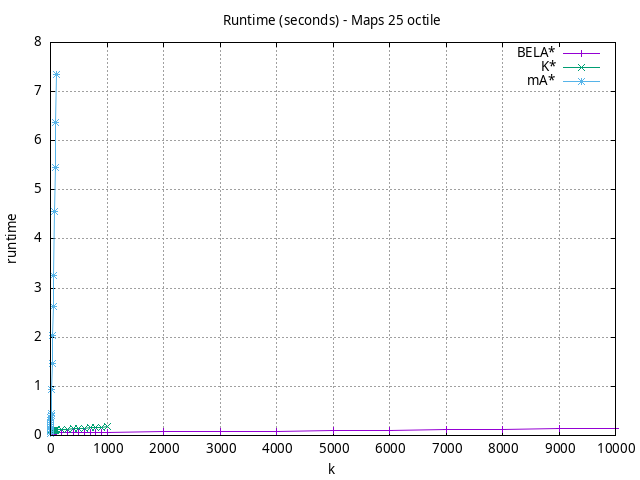 #!/usr/bin/gnuplot
# -*- coding: utf-8 -*-
#
# results/maps/octile/25/random512-25.heuristic.octile.runtime.gnuplot
#
# Started on 12/06/2023 14:54:40
# Author: Carlos Linares López
set grid
set xlabel "k"
set ylabel "runtime"

set title "Runtime (seconds) - Maps 25 octile"

set terminal png enhanced font "Ariel,10"
set output 'random512-25.heuristic.octile.runtime.png'

plot "-" title "BELA*"      with linesp, "-" title "K*"      with linesp, "-" title "mA*"      with linesp

	1 0.053777280999999996
	2 0.053946264
	3 0.054498311
	4 0.05444795699999999
	5 0.055135885
	6 0.05517210599999999
	7 0.05519675
	8 0.055314572
	9 0.055897551
	10 0.054877935999999995
	20 0.055220873
	30 0.055718691
	40 0.055549501999999994
	50 0.05622175500000001
	60 0.056449149
	70 0.056209758
	80 0.05635961899999999
	90 0.05691947599999999
	100 0.05649077000000001
	200 0.057018522999999995
	300 0.05796245
	400 0.058615220999999995
	500 0.059673409999999996
	600 0.059864356
	700 0.060419137000000005
	800 0.061504162
	900 0.06279199600000002
	1000 0.06324304900000001
	2000 0.073194615
	3000 0.07871833
	4000 0.08718039699999998
	5000 0.09731808599999997
	6000 0.10865449600000002
	7000 0.117470681
	8000 0.126694578
	9000 0.13555648
	10000 0.14469718
end
	1 0.08006523699999998
	2 0.08885260800000001
	3 0.09103936900000001
	4 0.092322606
	5 0.09476354899999999
	6 0.10060692399999999
	7 0.100183886
	8 0.100676158
	9 0.09943812799999999
	10 0.096225664
	20 0.09799051799999998
	30 0.09997610199999998
	40 0.104356006
	50 0.105360476
	60 0.102514531
	70 0.10390750800000001
	80 0.11133099799999999
	90 0.114023837
	100 0.11249127300000002
	200 0.117161408
	300 0.12371286599999999
	400 0.13363595000000003
	500 0.14271786999999997
	600 0.15015207
	700 0.15875672999999998
	800 0.16684770000000002
	900 0.17172523
	1000 0.17990062
end
	1 0.04680158100000001
	2 0.09128809199999999
	3 0.12973475
	4 0.17559454000000002
	5 0.21903038000000002
	6 0.26412602
	7 0.3120009
	8 0.35676783
	9 0.40018421
	10 0.43770139
	20 0.9351164500000003
	30 1.4757509999999998
	40 2.039135
	50 2.6336962000000006
	60 3.2470561
	70 4.5588067
	80 5.455664599999999
	90 6.3802314
	100 7.339361299999999
end
